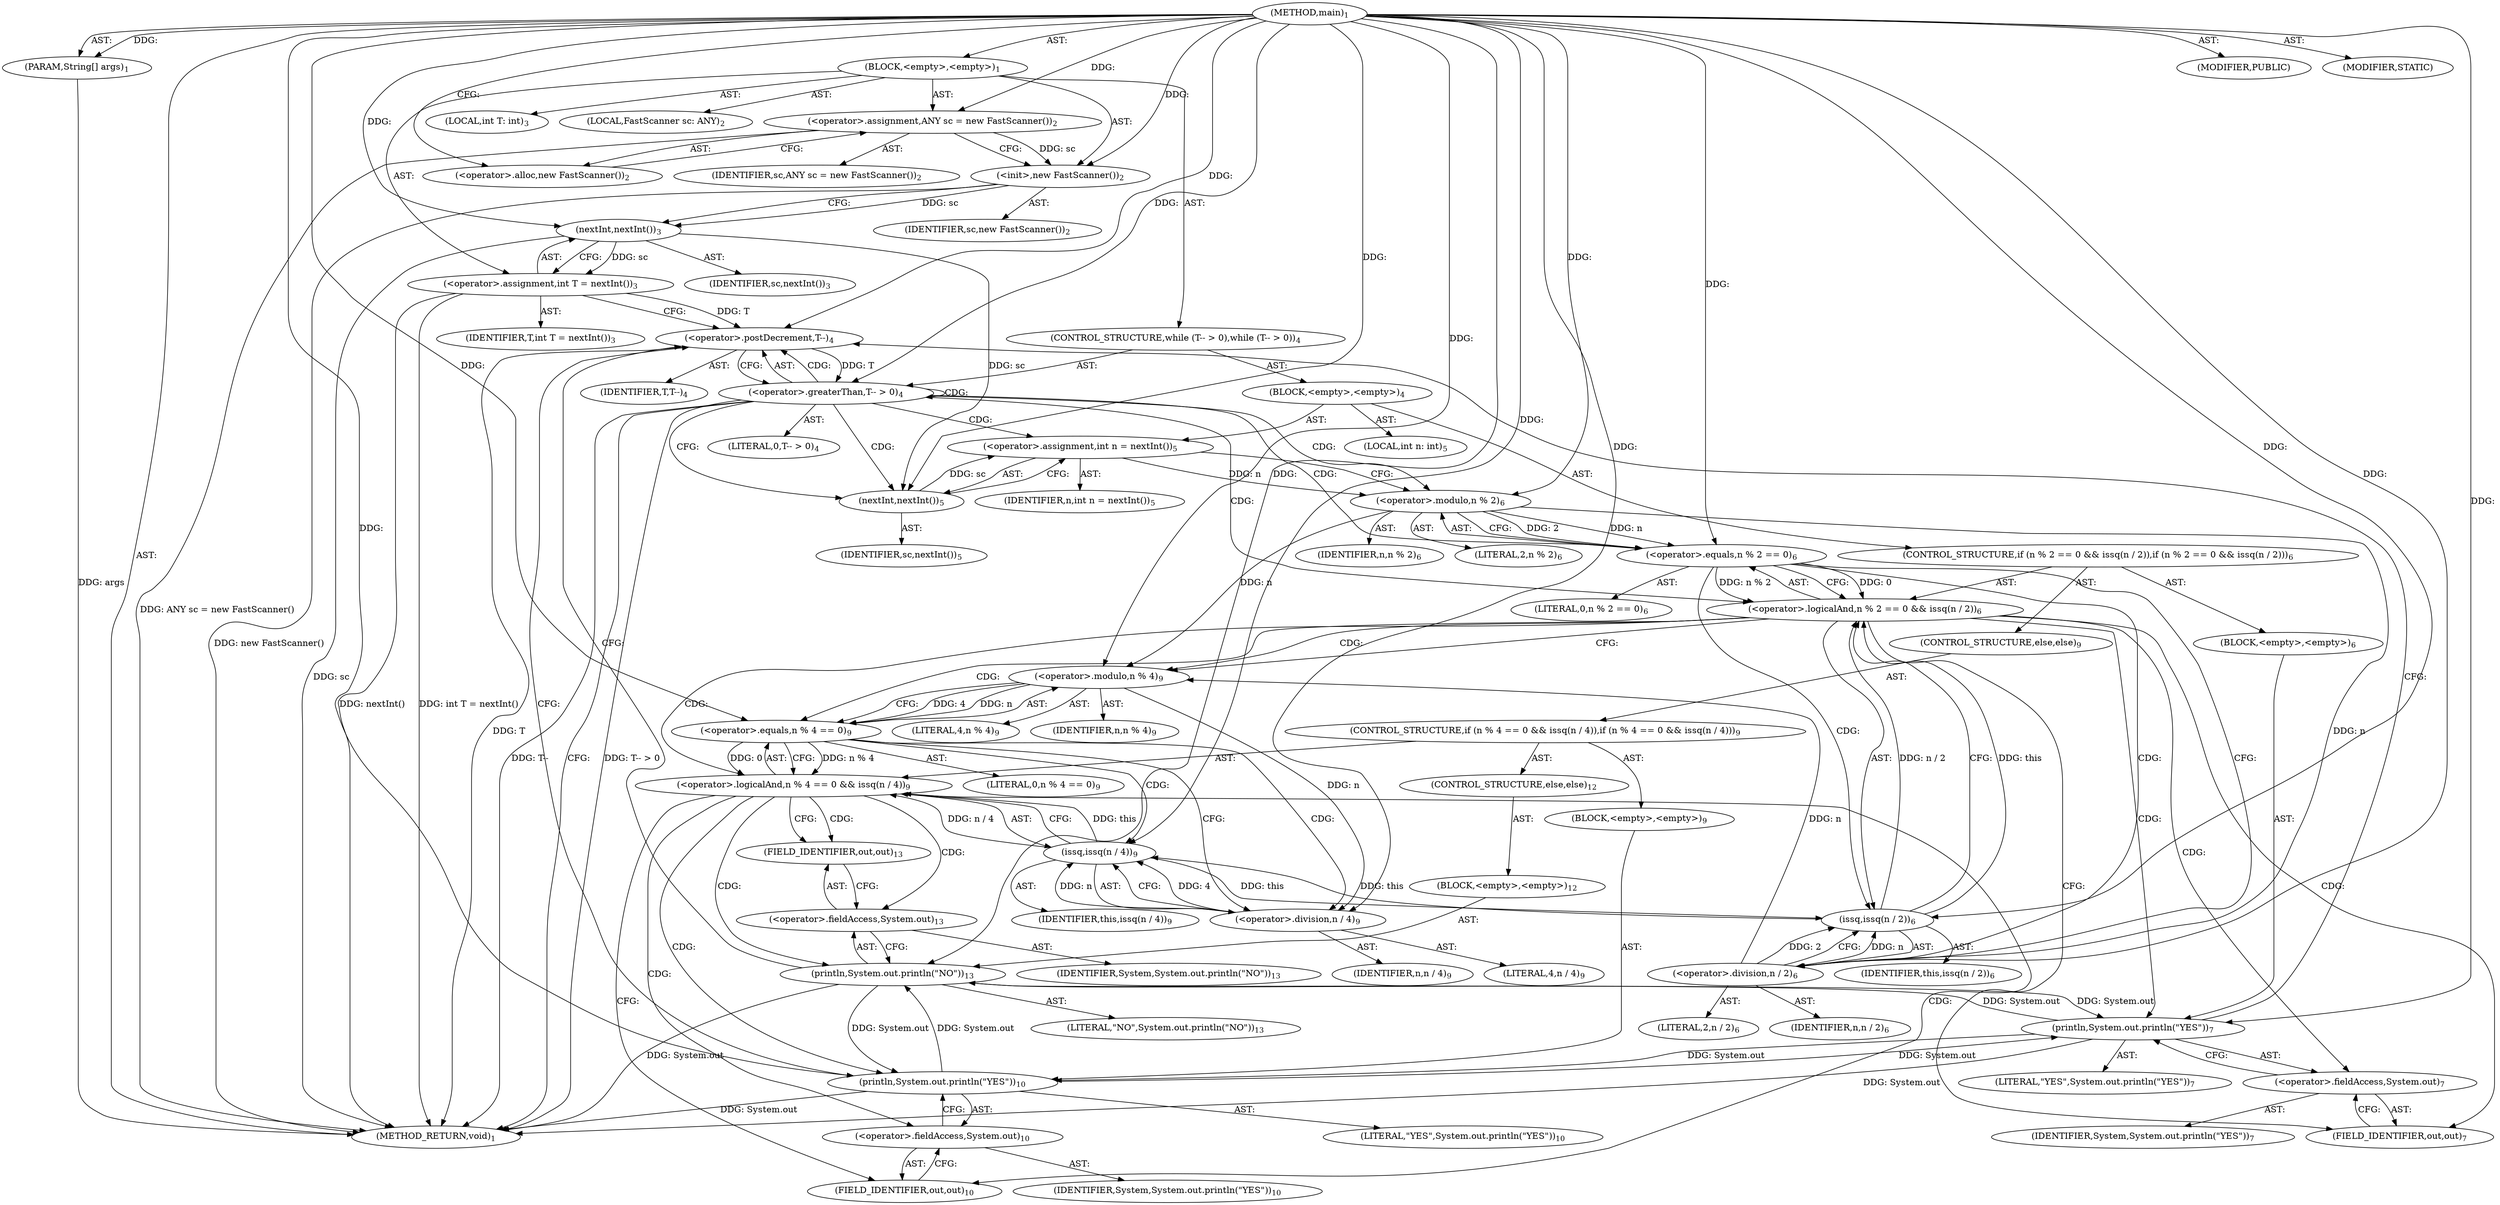 digraph "main" {  
"19" [label = <(METHOD,main)<SUB>1</SUB>> ]
"20" [label = <(PARAM,String[] args)<SUB>1</SUB>> ]
"21" [label = <(BLOCK,&lt;empty&gt;,&lt;empty&gt;)<SUB>1</SUB>> ]
"4" [label = <(LOCAL,FastScanner sc: ANY)<SUB>2</SUB>> ]
"22" [label = <(&lt;operator&gt;.assignment,ANY sc = new FastScanner())<SUB>2</SUB>> ]
"23" [label = <(IDENTIFIER,sc,ANY sc = new FastScanner())<SUB>2</SUB>> ]
"24" [label = <(&lt;operator&gt;.alloc,new FastScanner())<SUB>2</SUB>> ]
"25" [label = <(&lt;init&gt;,new FastScanner())<SUB>2</SUB>> ]
"3" [label = <(IDENTIFIER,sc,new FastScanner())<SUB>2</SUB>> ]
"26" [label = <(LOCAL,int T: int)<SUB>3</SUB>> ]
"27" [label = <(&lt;operator&gt;.assignment,int T = nextInt())<SUB>3</SUB>> ]
"28" [label = <(IDENTIFIER,T,int T = nextInt())<SUB>3</SUB>> ]
"29" [label = <(nextInt,nextInt())<SUB>3</SUB>> ]
"30" [label = <(IDENTIFIER,sc,nextInt())<SUB>3</SUB>> ]
"31" [label = <(CONTROL_STRUCTURE,while (T-- &gt; 0),while (T-- &gt; 0))<SUB>4</SUB>> ]
"32" [label = <(&lt;operator&gt;.greaterThan,T-- &gt; 0)<SUB>4</SUB>> ]
"33" [label = <(&lt;operator&gt;.postDecrement,T--)<SUB>4</SUB>> ]
"34" [label = <(IDENTIFIER,T,T--)<SUB>4</SUB>> ]
"35" [label = <(LITERAL,0,T-- &gt; 0)<SUB>4</SUB>> ]
"36" [label = <(BLOCK,&lt;empty&gt;,&lt;empty&gt;)<SUB>4</SUB>> ]
"37" [label = <(LOCAL,int n: int)<SUB>5</SUB>> ]
"38" [label = <(&lt;operator&gt;.assignment,int n = nextInt())<SUB>5</SUB>> ]
"39" [label = <(IDENTIFIER,n,int n = nextInt())<SUB>5</SUB>> ]
"40" [label = <(nextInt,nextInt())<SUB>5</SUB>> ]
"41" [label = <(IDENTIFIER,sc,nextInt())<SUB>5</SUB>> ]
"42" [label = <(CONTROL_STRUCTURE,if (n % 2 == 0 &amp;&amp; issq(n / 2)),if (n % 2 == 0 &amp;&amp; issq(n / 2)))<SUB>6</SUB>> ]
"43" [label = <(&lt;operator&gt;.logicalAnd,n % 2 == 0 &amp;&amp; issq(n / 2))<SUB>6</SUB>> ]
"44" [label = <(&lt;operator&gt;.equals,n % 2 == 0)<SUB>6</SUB>> ]
"45" [label = <(&lt;operator&gt;.modulo,n % 2)<SUB>6</SUB>> ]
"46" [label = <(IDENTIFIER,n,n % 2)<SUB>6</SUB>> ]
"47" [label = <(LITERAL,2,n % 2)<SUB>6</SUB>> ]
"48" [label = <(LITERAL,0,n % 2 == 0)<SUB>6</SUB>> ]
"49" [label = <(issq,issq(n / 2))<SUB>6</SUB>> ]
"50" [label = <(IDENTIFIER,this,issq(n / 2))<SUB>6</SUB>> ]
"51" [label = <(&lt;operator&gt;.division,n / 2)<SUB>6</SUB>> ]
"52" [label = <(IDENTIFIER,n,n / 2)<SUB>6</SUB>> ]
"53" [label = <(LITERAL,2,n / 2)<SUB>6</SUB>> ]
"54" [label = <(BLOCK,&lt;empty&gt;,&lt;empty&gt;)<SUB>6</SUB>> ]
"55" [label = <(println,System.out.println(&quot;YES&quot;))<SUB>7</SUB>> ]
"56" [label = <(&lt;operator&gt;.fieldAccess,System.out)<SUB>7</SUB>> ]
"57" [label = <(IDENTIFIER,System,System.out.println(&quot;YES&quot;))<SUB>7</SUB>> ]
"58" [label = <(FIELD_IDENTIFIER,out,out)<SUB>7</SUB>> ]
"59" [label = <(LITERAL,&quot;YES&quot;,System.out.println(&quot;YES&quot;))<SUB>7</SUB>> ]
"60" [label = <(CONTROL_STRUCTURE,else,else)<SUB>9</SUB>> ]
"61" [label = <(CONTROL_STRUCTURE,if (n % 4 == 0 &amp;&amp; issq(n / 4)),if (n % 4 == 0 &amp;&amp; issq(n / 4)))<SUB>9</SUB>> ]
"62" [label = <(&lt;operator&gt;.logicalAnd,n % 4 == 0 &amp;&amp; issq(n / 4))<SUB>9</SUB>> ]
"63" [label = <(&lt;operator&gt;.equals,n % 4 == 0)<SUB>9</SUB>> ]
"64" [label = <(&lt;operator&gt;.modulo,n % 4)<SUB>9</SUB>> ]
"65" [label = <(IDENTIFIER,n,n % 4)<SUB>9</SUB>> ]
"66" [label = <(LITERAL,4,n % 4)<SUB>9</SUB>> ]
"67" [label = <(LITERAL,0,n % 4 == 0)<SUB>9</SUB>> ]
"68" [label = <(issq,issq(n / 4))<SUB>9</SUB>> ]
"69" [label = <(IDENTIFIER,this,issq(n / 4))<SUB>9</SUB>> ]
"70" [label = <(&lt;operator&gt;.division,n / 4)<SUB>9</SUB>> ]
"71" [label = <(IDENTIFIER,n,n / 4)<SUB>9</SUB>> ]
"72" [label = <(LITERAL,4,n / 4)<SUB>9</SUB>> ]
"73" [label = <(BLOCK,&lt;empty&gt;,&lt;empty&gt;)<SUB>9</SUB>> ]
"74" [label = <(println,System.out.println(&quot;YES&quot;))<SUB>10</SUB>> ]
"75" [label = <(&lt;operator&gt;.fieldAccess,System.out)<SUB>10</SUB>> ]
"76" [label = <(IDENTIFIER,System,System.out.println(&quot;YES&quot;))<SUB>10</SUB>> ]
"77" [label = <(FIELD_IDENTIFIER,out,out)<SUB>10</SUB>> ]
"78" [label = <(LITERAL,&quot;YES&quot;,System.out.println(&quot;YES&quot;))<SUB>10</SUB>> ]
"79" [label = <(CONTROL_STRUCTURE,else,else)<SUB>12</SUB>> ]
"80" [label = <(BLOCK,&lt;empty&gt;,&lt;empty&gt;)<SUB>12</SUB>> ]
"81" [label = <(println,System.out.println(&quot;NO&quot;))<SUB>13</SUB>> ]
"82" [label = <(&lt;operator&gt;.fieldAccess,System.out)<SUB>13</SUB>> ]
"83" [label = <(IDENTIFIER,System,System.out.println(&quot;NO&quot;))<SUB>13</SUB>> ]
"84" [label = <(FIELD_IDENTIFIER,out,out)<SUB>13</SUB>> ]
"85" [label = <(LITERAL,&quot;NO&quot;,System.out.println(&quot;NO&quot;))<SUB>13</SUB>> ]
"86" [label = <(MODIFIER,PUBLIC)> ]
"87" [label = <(MODIFIER,STATIC)> ]
"88" [label = <(METHOD_RETURN,void)<SUB>1</SUB>> ]
  "19" -> "20"  [ label = "AST: "] 
  "19" -> "21"  [ label = "AST: "] 
  "19" -> "86"  [ label = "AST: "] 
  "19" -> "87"  [ label = "AST: "] 
  "19" -> "88"  [ label = "AST: "] 
  "21" -> "4"  [ label = "AST: "] 
  "21" -> "22"  [ label = "AST: "] 
  "21" -> "25"  [ label = "AST: "] 
  "21" -> "26"  [ label = "AST: "] 
  "21" -> "27"  [ label = "AST: "] 
  "21" -> "31"  [ label = "AST: "] 
  "22" -> "23"  [ label = "AST: "] 
  "22" -> "24"  [ label = "AST: "] 
  "25" -> "3"  [ label = "AST: "] 
  "27" -> "28"  [ label = "AST: "] 
  "27" -> "29"  [ label = "AST: "] 
  "29" -> "30"  [ label = "AST: "] 
  "31" -> "32"  [ label = "AST: "] 
  "31" -> "36"  [ label = "AST: "] 
  "32" -> "33"  [ label = "AST: "] 
  "32" -> "35"  [ label = "AST: "] 
  "33" -> "34"  [ label = "AST: "] 
  "36" -> "37"  [ label = "AST: "] 
  "36" -> "38"  [ label = "AST: "] 
  "36" -> "42"  [ label = "AST: "] 
  "38" -> "39"  [ label = "AST: "] 
  "38" -> "40"  [ label = "AST: "] 
  "40" -> "41"  [ label = "AST: "] 
  "42" -> "43"  [ label = "AST: "] 
  "42" -> "54"  [ label = "AST: "] 
  "42" -> "60"  [ label = "AST: "] 
  "43" -> "44"  [ label = "AST: "] 
  "43" -> "49"  [ label = "AST: "] 
  "44" -> "45"  [ label = "AST: "] 
  "44" -> "48"  [ label = "AST: "] 
  "45" -> "46"  [ label = "AST: "] 
  "45" -> "47"  [ label = "AST: "] 
  "49" -> "50"  [ label = "AST: "] 
  "49" -> "51"  [ label = "AST: "] 
  "51" -> "52"  [ label = "AST: "] 
  "51" -> "53"  [ label = "AST: "] 
  "54" -> "55"  [ label = "AST: "] 
  "55" -> "56"  [ label = "AST: "] 
  "55" -> "59"  [ label = "AST: "] 
  "56" -> "57"  [ label = "AST: "] 
  "56" -> "58"  [ label = "AST: "] 
  "60" -> "61"  [ label = "AST: "] 
  "61" -> "62"  [ label = "AST: "] 
  "61" -> "73"  [ label = "AST: "] 
  "61" -> "79"  [ label = "AST: "] 
  "62" -> "63"  [ label = "AST: "] 
  "62" -> "68"  [ label = "AST: "] 
  "63" -> "64"  [ label = "AST: "] 
  "63" -> "67"  [ label = "AST: "] 
  "64" -> "65"  [ label = "AST: "] 
  "64" -> "66"  [ label = "AST: "] 
  "68" -> "69"  [ label = "AST: "] 
  "68" -> "70"  [ label = "AST: "] 
  "70" -> "71"  [ label = "AST: "] 
  "70" -> "72"  [ label = "AST: "] 
  "73" -> "74"  [ label = "AST: "] 
  "74" -> "75"  [ label = "AST: "] 
  "74" -> "78"  [ label = "AST: "] 
  "75" -> "76"  [ label = "AST: "] 
  "75" -> "77"  [ label = "AST: "] 
  "79" -> "80"  [ label = "AST: "] 
  "80" -> "81"  [ label = "AST: "] 
  "81" -> "82"  [ label = "AST: "] 
  "81" -> "85"  [ label = "AST: "] 
  "82" -> "83"  [ label = "AST: "] 
  "82" -> "84"  [ label = "AST: "] 
  "22" -> "25"  [ label = "CFG: "] 
  "25" -> "29"  [ label = "CFG: "] 
  "27" -> "33"  [ label = "CFG: "] 
  "24" -> "22"  [ label = "CFG: "] 
  "29" -> "27"  [ label = "CFG: "] 
  "32" -> "88"  [ label = "CFG: "] 
  "32" -> "40"  [ label = "CFG: "] 
  "33" -> "32"  [ label = "CFG: "] 
  "38" -> "45"  [ label = "CFG: "] 
  "40" -> "38"  [ label = "CFG: "] 
  "43" -> "58"  [ label = "CFG: "] 
  "43" -> "64"  [ label = "CFG: "] 
  "44" -> "43"  [ label = "CFG: "] 
  "44" -> "51"  [ label = "CFG: "] 
  "49" -> "43"  [ label = "CFG: "] 
  "55" -> "33"  [ label = "CFG: "] 
  "45" -> "44"  [ label = "CFG: "] 
  "51" -> "49"  [ label = "CFG: "] 
  "56" -> "55"  [ label = "CFG: "] 
  "62" -> "77"  [ label = "CFG: "] 
  "62" -> "84"  [ label = "CFG: "] 
  "58" -> "56"  [ label = "CFG: "] 
  "63" -> "62"  [ label = "CFG: "] 
  "63" -> "70"  [ label = "CFG: "] 
  "68" -> "62"  [ label = "CFG: "] 
  "74" -> "33"  [ label = "CFG: "] 
  "64" -> "63"  [ label = "CFG: "] 
  "70" -> "68"  [ label = "CFG: "] 
  "75" -> "74"  [ label = "CFG: "] 
  "81" -> "33"  [ label = "CFG: "] 
  "77" -> "75"  [ label = "CFG: "] 
  "82" -> "81"  [ label = "CFG: "] 
  "84" -> "82"  [ label = "CFG: "] 
  "19" -> "24"  [ label = "CFG: "] 
  "20" -> "88"  [ label = "DDG: args"] 
  "22" -> "88"  [ label = "DDG: ANY sc = new FastScanner()"] 
  "25" -> "88"  [ label = "DDG: new FastScanner()"] 
  "29" -> "88"  [ label = "DDG: sc"] 
  "27" -> "88"  [ label = "DDG: nextInt()"] 
  "27" -> "88"  [ label = "DDG: int T = nextInt()"] 
  "33" -> "88"  [ label = "DDG: T"] 
  "32" -> "88"  [ label = "DDG: T--"] 
  "32" -> "88"  [ label = "DDG: T-- &gt; 0"] 
  "81" -> "88"  [ label = "DDG: System.out"] 
  "74" -> "88"  [ label = "DDG: System.out"] 
  "55" -> "88"  [ label = "DDG: System.out"] 
  "19" -> "20"  [ label = "DDG: "] 
  "19" -> "22"  [ label = "DDG: "] 
  "29" -> "27"  [ label = "DDG: sc"] 
  "22" -> "25"  [ label = "DDG: sc"] 
  "19" -> "25"  [ label = "DDG: "] 
  "25" -> "29"  [ label = "DDG: sc"] 
  "19" -> "29"  [ label = "DDG: "] 
  "33" -> "32"  [ label = "DDG: T"] 
  "19" -> "32"  [ label = "DDG: "] 
  "40" -> "38"  [ label = "DDG: sc"] 
  "27" -> "33"  [ label = "DDG: T"] 
  "19" -> "33"  [ label = "DDG: "] 
  "29" -> "40"  [ label = "DDG: sc"] 
  "19" -> "40"  [ label = "DDG: "] 
  "44" -> "43"  [ label = "DDG: n % 2"] 
  "44" -> "43"  [ label = "DDG: 0"] 
  "49" -> "43"  [ label = "DDG: this"] 
  "49" -> "43"  [ label = "DDG: n / 2"] 
  "45" -> "44"  [ label = "DDG: n"] 
  "45" -> "44"  [ label = "DDG: 2"] 
  "19" -> "44"  [ label = "DDG: "] 
  "68" -> "49"  [ label = "DDG: this"] 
  "19" -> "49"  [ label = "DDG: "] 
  "51" -> "49"  [ label = "DDG: n"] 
  "51" -> "49"  [ label = "DDG: 2"] 
  "81" -> "55"  [ label = "DDG: System.out"] 
  "74" -> "55"  [ label = "DDG: System.out"] 
  "19" -> "55"  [ label = "DDG: "] 
  "38" -> "45"  [ label = "DDG: n"] 
  "19" -> "45"  [ label = "DDG: "] 
  "45" -> "51"  [ label = "DDG: n"] 
  "19" -> "51"  [ label = "DDG: "] 
  "63" -> "62"  [ label = "DDG: n % 4"] 
  "63" -> "62"  [ label = "DDG: 0"] 
  "68" -> "62"  [ label = "DDG: this"] 
  "68" -> "62"  [ label = "DDG: n / 4"] 
  "64" -> "63"  [ label = "DDG: n"] 
  "64" -> "63"  [ label = "DDG: 4"] 
  "19" -> "63"  [ label = "DDG: "] 
  "49" -> "68"  [ label = "DDG: this"] 
  "19" -> "68"  [ label = "DDG: "] 
  "70" -> "68"  [ label = "DDG: n"] 
  "70" -> "68"  [ label = "DDG: 4"] 
  "81" -> "74"  [ label = "DDG: System.out"] 
  "55" -> "74"  [ label = "DDG: System.out"] 
  "19" -> "74"  [ label = "DDG: "] 
  "45" -> "64"  [ label = "DDG: n"] 
  "51" -> "64"  [ label = "DDG: n"] 
  "19" -> "64"  [ label = "DDG: "] 
  "64" -> "70"  [ label = "DDG: n"] 
  "19" -> "70"  [ label = "DDG: "] 
  "74" -> "81"  [ label = "DDG: System.out"] 
  "55" -> "81"  [ label = "DDG: System.out"] 
  "19" -> "81"  [ label = "DDG: "] 
  "32" -> "32"  [ label = "CDG: "] 
  "32" -> "33"  [ label = "CDG: "] 
  "32" -> "38"  [ label = "CDG: "] 
  "32" -> "45"  [ label = "CDG: "] 
  "32" -> "40"  [ label = "CDG: "] 
  "32" -> "44"  [ label = "CDG: "] 
  "32" -> "43"  [ label = "CDG: "] 
  "43" -> "58"  [ label = "CDG: "] 
  "43" -> "64"  [ label = "CDG: "] 
  "43" -> "56"  [ label = "CDG: "] 
  "43" -> "63"  [ label = "CDG: "] 
  "43" -> "55"  [ label = "CDG: "] 
  "43" -> "62"  [ label = "CDG: "] 
  "44" -> "49"  [ label = "CDG: "] 
  "44" -> "51"  [ label = "CDG: "] 
  "62" -> "77"  [ label = "CDG: "] 
  "62" -> "75"  [ label = "CDG: "] 
  "62" -> "81"  [ label = "CDG: "] 
  "62" -> "84"  [ label = "CDG: "] 
  "62" -> "74"  [ label = "CDG: "] 
  "62" -> "82"  [ label = "CDG: "] 
  "63" -> "68"  [ label = "CDG: "] 
  "63" -> "70"  [ label = "CDG: "] 
}
